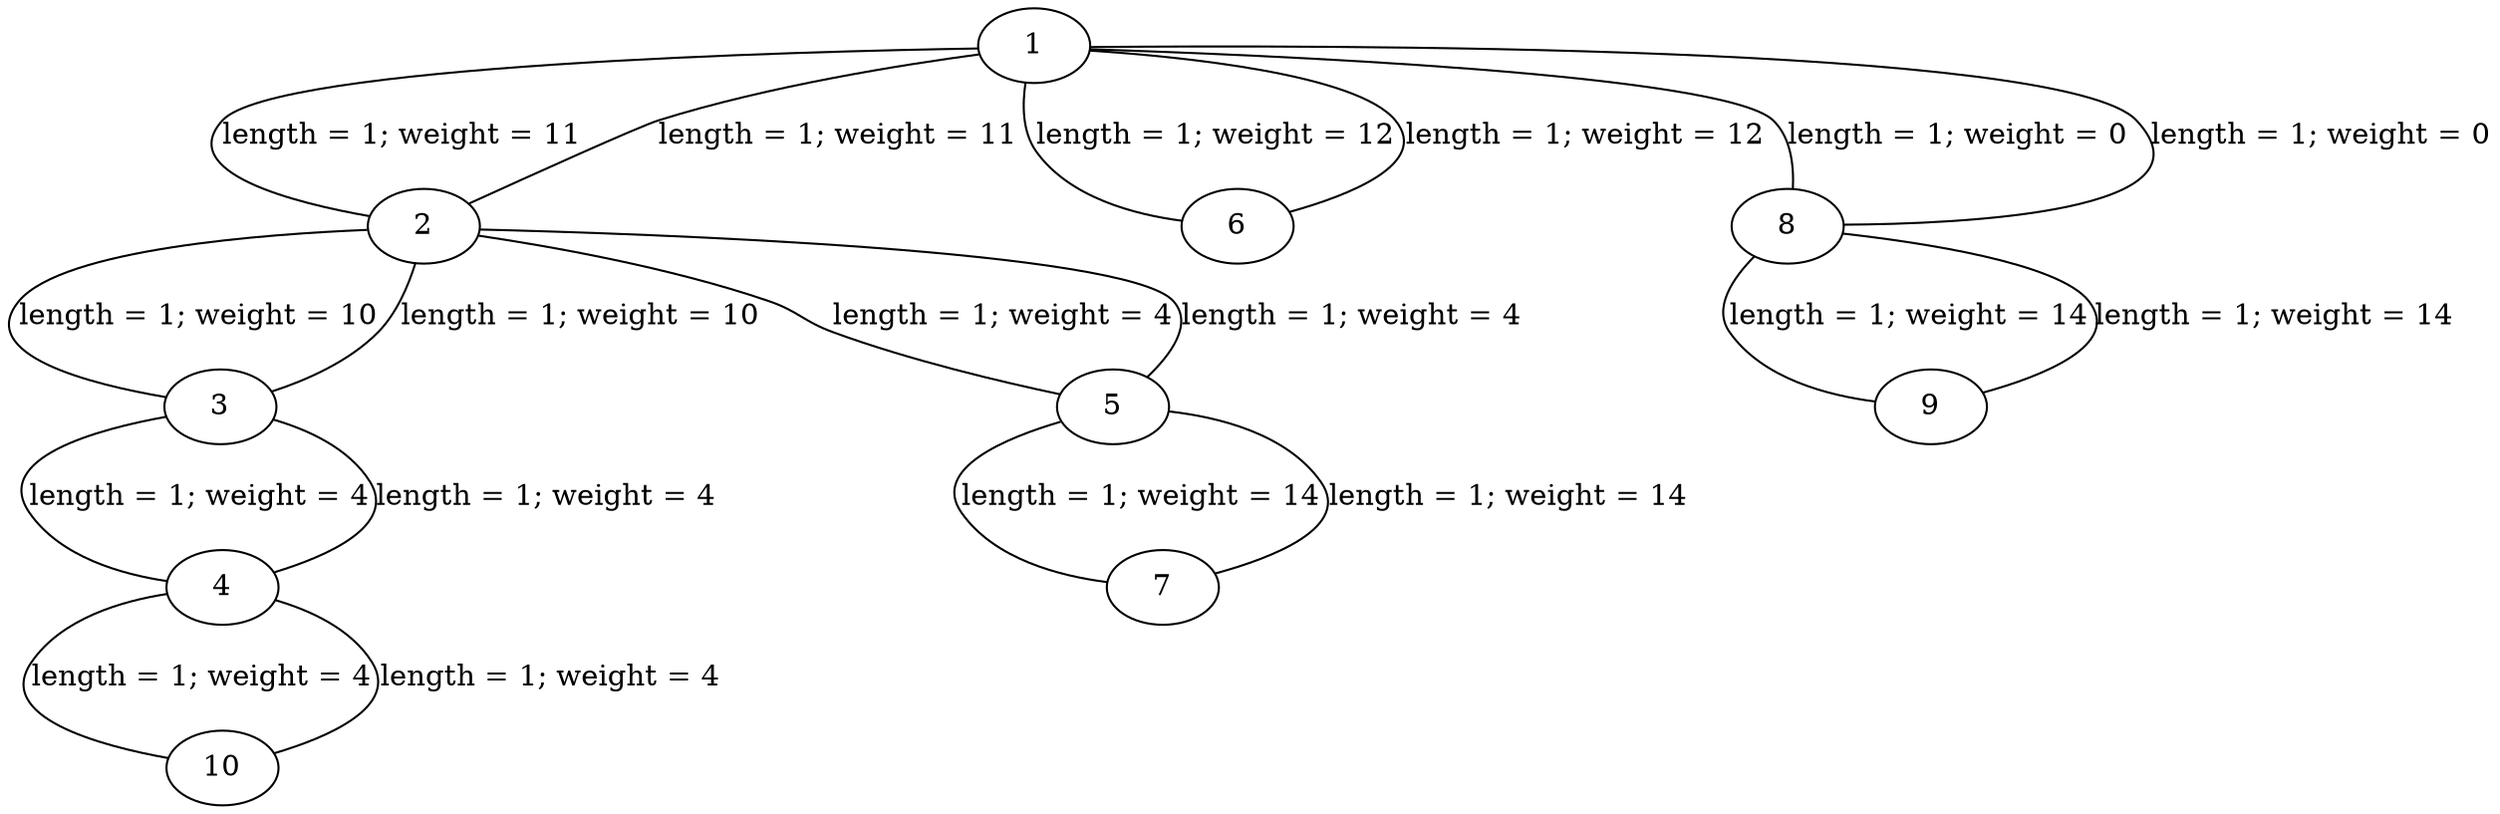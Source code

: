 // Graph visualisation
graph "Graph" {
	graph [concentrate=True]
	1
	2
	3
	4
	5
	6
	7
	8
	9
	10
	1 -- 2 [label="length = 1; weight = 11" weight=11]
	1 -- 6 [label="length = 1; weight = 12" weight=12]
	1 -- 8 [label="length = 1; weight = 0" weight=0]
	2 -- 1 [label="length = 1; weight = 11" weight=11]
	2 -- 3 [label="length = 1; weight = 10" weight=10]
	2 -- 5 [label="length = 1; weight = 4" weight=4]
	3 -- 2 [label="length = 1; weight = 10" weight=10]
	3 -- 4 [label="length = 1; weight = 4" weight=4]
	4 -- 3 [label="length = 1; weight = 4" weight=4]
	4 -- 10 [label="length = 1; weight = 4" weight=4]
	5 -- 2 [label="length = 1; weight = 4" weight=4]
	5 -- 7 [label="length = 1; weight = 14" weight=14]
	6 -- 1 [label="length = 1; weight = 12" weight=12]
	7 -- 5 [label="length = 1; weight = 14" weight=14]
	8 -- 1 [label="length = 1; weight = 0" weight=0]
	8 -- 9 [label="length = 1; weight = 14" weight=14]
	9 -- 8 [label="length = 1; weight = 14" weight=14]
	10 -- 4 [label="length = 1; weight = 4" weight=4]
}
